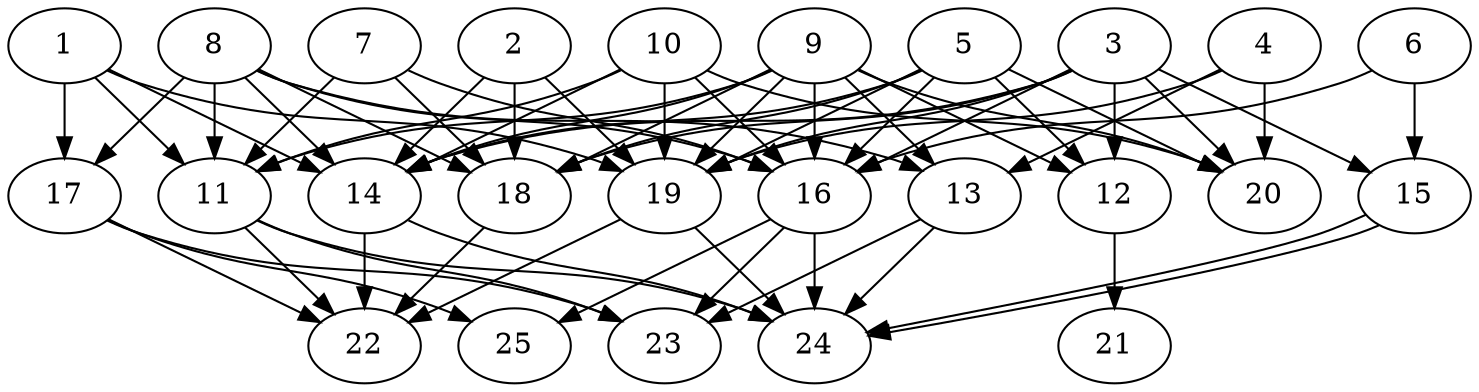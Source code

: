 // DAG automatically generated by daggen at Thu Oct  3 14:00:39 2019
// ./daggen --dot -n 25 --ccr 0.5 --fat 0.7 --regular 0.7 --density 0.7 --mindata 5242880 --maxdata 52428800 
digraph G {
  1 [size="35690496", alpha="0.18", expect_size="17845248"] 
  1 -> 11 [size ="17845248"]
  1 -> 14 [size ="17845248"]
  1 -> 17 [size ="17845248"]
  1 -> 19 [size ="17845248"]
  2 [size="55169024", alpha="0.04", expect_size="27584512"] 
  2 -> 14 [size ="27584512"]
  2 -> 18 [size ="27584512"]
  2 -> 19 [size ="27584512"]
  3 [size="42833920", alpha="0.04", expect_size="21416960"] 
  3 -> 12 [size ="21416960"]
  3 -> 14 [size ="21416960"]
  3 -> 15 [size ="21416960"]
  3 -> 16 [size ="21416960"]
  3 -> 18 [size ="21416960"]
  3 -> 19 [size ="21416960"]
  3 -> 20 [size ="21416960"]
  4 [size="35938304", alpha="0.11", expect_size="17969152"] 
  4 -> 13 [size ="17969152"]
  4 -> 19 [size ="17969152"]
  4 -> 20 [size ="17969152"]
  5 [size="62058496", alpha="0.06", expect_size="31029248"] 
  5 -> 12 [size ="31029248"]
  5 -> 14 [size ="31029248"]
  5 -> 16 [size ="31029248"]
  5 -> 18 [size ="31029248"]
  5 -> 19 [size ="31029248"]
  5 -> 20 [size ="31029248"]
  6 [size="57104384", alpha="0.17", expect_size="28552192"] 
  6 -> 15 [size ="28552192"]
  6 -> 16 [size ="28552192"]
  7 [size="49733632", alpha="0.00", expect_size="24866816"] 
  7 -> 11 [size ="24866816"]
  7 -> 16 [size ="24866816"]
  7 -> 18 [size ="24866816"]
  8 [size="15669248", alpha="0.04", expect_size="7834624"] 
  8 -> 11 [size ="7834624"]
  8 -> 13 [size ="7834624"]
  8 -> 14 [size ="7834624"]
  8 -> 16 [size ="7834624"]
  8 -> 17 [size ="7834624"]
  8 -> 18 [size ="7834624"]
  9 [size="14917632", alpha="0.01", expect_size="7458816"] 
  9 -> 11 [size ="7458816"]
  9 -> 12 [size ="7458816"]
  9 -> 13 [size ="7458816"]
  9 -> 14 [size ="7458816"]
  9 -> 16 [size ="7458816"]
  9 -> 18 [size ="7458816"]
  9 -> 19 [size ="7458816"]
  9 -> 20 [size ="7458816"]
  10 [size="75284480", alpha="0.14", expect_size="37642240"] 
  10 -> 11 [size ="37642240"]
  10 -> 14 [size ="37642240"]
  10 -> 16 [size ="37642240"]
  10 -> 19 [size ="37642240"]
  10 -> 20 [size ="37642240"]
  11 [size="54937600", alpha="0.10", expect_size="27468800"] 
  11 -> 22 [size ="27468800"]
  11 -> 23 [size ="27468800"]
  11 -> 24 [size ="27468800"]
  12 [size="46075904", alpha="0.10", expect_size="23037952"] 
  12 -> 21 [size ="23037952"]
  13 [size="67039232", alpha="0.18", expect_size="33519616"] 
  13 -> 23 [size ="33519616"]
  13 -> 24 [size ="33519616"]
  14 [size="84969472", alpha="0.04", expect_size="42484736"] 
  14 -> 22 [size ="42484736"]
  14 -> 24 [size ="42484736"]
  15 [size="44666880", alpha="0.07", expect_size="22333440"] 
  15 -> 24 [size ="22333440"]
  15 -> 24 [size ="22333440"]
  16 [size="74862592", alpha="0.17", expect_size="37431296"] 
  16 -> 23 [size ="37431296"]
  16 -> 24 [size ="37431296"]
  16 -> 25 [size ="37431296"]
  17 [size="62273536", alpha="0.03", expect_size="31136768"] 
  17 -> 22 [size ="31136768"]
  17 -> 23 [size ="31136768"]
  17 -> 25 [size ="31136768"]
  18 [size="64610304", alpha="0.19", expect_size="32305152"] 
  18 -> 22 [size ="32305152"]
  19 [size="82155520", alpha="0.18", expect_size="41077760"] 
  19 -> 22 [size ="41077760"]
  19 -> 24 [size ="41077760"]
  20 [size="85112832", alpha="0.13", expect_size="42556416"] 
  21 [size="58628096", alpha="0.14", expect_size="29314048"] 
  22 [size="12070912", alpha="0.05", expect_size="6035456"] 
  23 [size="58619904", alpha="0.02", expect_size="29309952"] 
  24 [size="49362944", alpha="0.05", expect_size="24681472"] 
  25 [size="70541312", alpha="0.18", expect_size="35270656"] 
}
